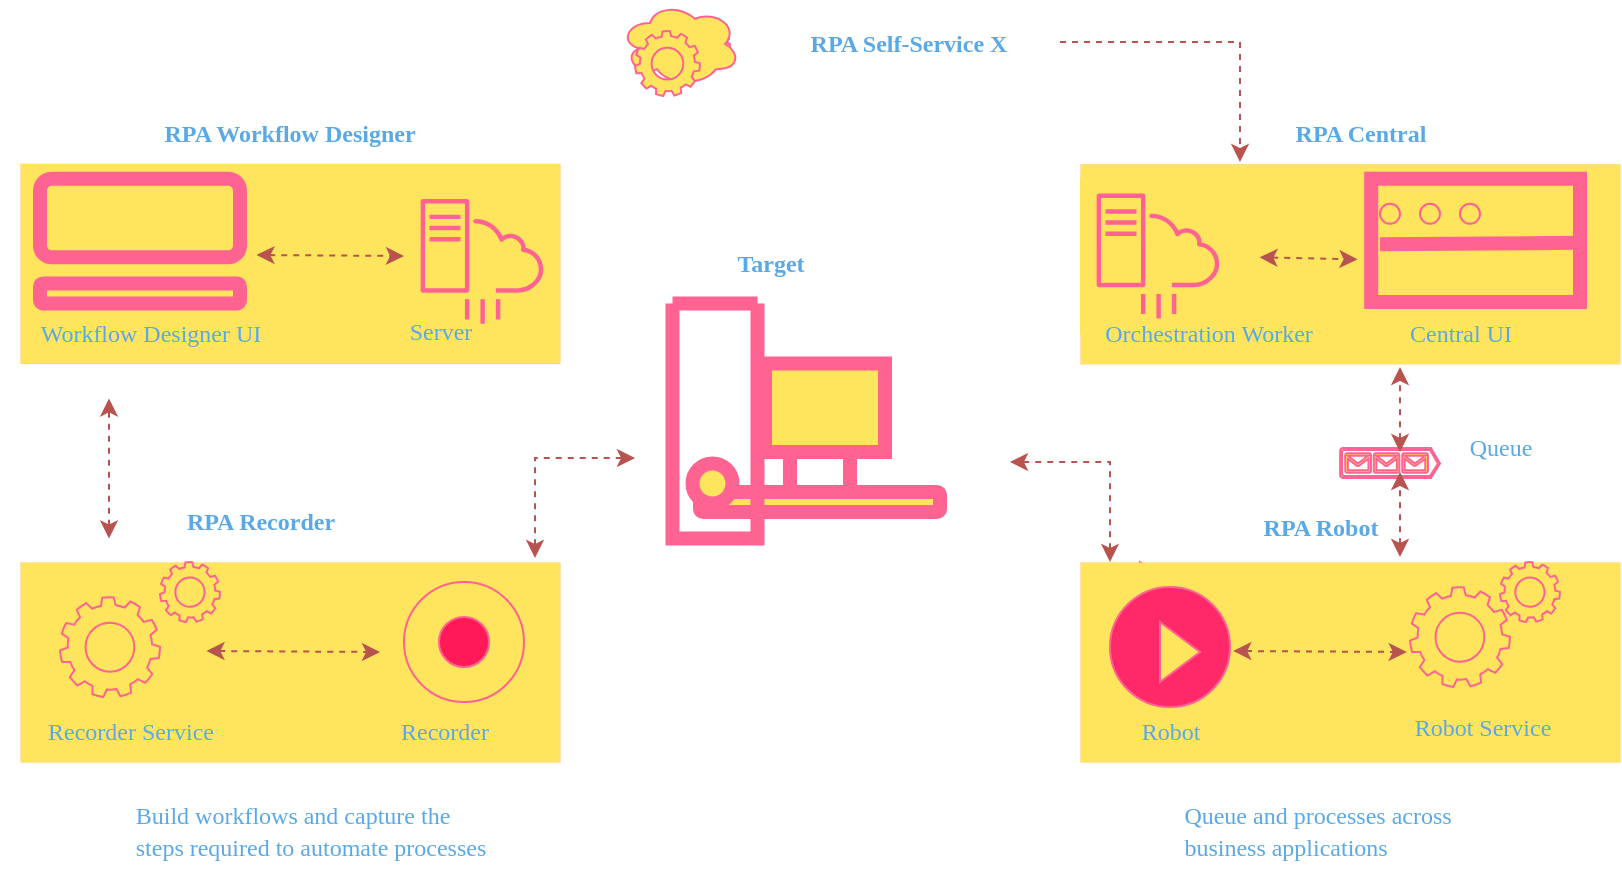 <mxfile version="24.8.6">
  <diagram name="Page-1" id="x70oUKCBCOuj8hOK19Mj">
    <mxGraphModel dx="1050" dy="1622" grid="1" gridSize="10" guides="1" tooltips="1" connect="1" arrows="1" fold="1" page="1" pageScale="1" pageWidth="850" pageHeight="1100" math="0" shadow="0">
      <root>
        <mxCell id="0" />
        <mxCell id="1" parent="0" />
        <mxCell id="UmcPPP0V5TBomBnwgstA-37" value="" style="verticalLabelPosition=bottom;verticalAlign=top;html=1;shape=mxgraph.basic.rect;fillColor2=none;strokeWidth=7;size=20;indent=5;strokeColor=#FF6392;labelBackgroundColor=none;fillColor=#FFE45E;fontColor=#5AA9E6;" vertex="1" parent="1">
          <mxGeometry x="382.5" y="140.72" width="60" height="44.28" as="geometry" />
        </mxCell>
        <mxCell id="UmcPPP0V5TBomBnwgstA-40" value="" style="shape=partialRectangle;whiteSpace=wrap;html=1;top=0;bottom=0;fillColor=none;strokeColor=#FF6392;strokeWidth=7;labelBackgroundColor=none;fontColor=#5AA9E6;" vertex="1" parent="1">
          <mxGeometry x="395" y="185" width="30" height="20" as="geometry" />
        </mxCell>
        <mxCell id="UmcPPP0V5TBomBnwgstA-42" value="" style="rounded=1;whiteSpace=wrap;html=1;strokeColor=#FF6392;strokeWidth=7;labelBackgroundColor=none;fillColor=#FFE45E;fontColor=#5AA9E6;" vertex="1" parent="1">
          <mxGeometry x="350" y="205" width="120" height="10" as="geometry" />
        </mxCell>
        <mxCell id="UmcPPP0V5TBomBnwgstA-43" value="" style="swimlane;startSize=0;strokeColor=#FF6392;strokeWidth=7;labelBackgroundColor=none;fillColor=#FFE45E;fontColor=#5AA9E6;" vertex="1" parent="1">
          <mxGeometry x="336.25" y="110.72" width="42.5" height="117.5" as="geometry" />
        </mxCell>
        <mxCell id="UmcPPP0V5TBomBnwgstA-44" value="" style="verticalLabelPosition=bottom;verticalAlign=top;html=1;shape=mxgraph.basic.donut;dx=25;strokeColor=#FF6392;strokeWidth=7;labelBackgroundColor=none;fillColor=#FFE45E;fontColor=#5AA9E6;" vertex="1" parent="UmcPPP0V5TBomBnwgstA-43">
          <mxGeometry x="10" y="80" width="20" height="20" as="geometry" />
        </mxCell>
        <mxCell id="UmcPPP0V5TBomBnwgstA-65" value="" style="triangle;whiteSpace=wrap;html=1;strokeColor=#FF6392;labelBackgroundColor=none;fillColor=#FFE45E;fontColor=#5AA9E6;" vertex="1" parent="1">
          <mxGeometry x="570" y="240" width="30" height="40" as="geometry" />
        </mxCell>
        <mxCell id="UmcPPP0V5TBomBnwgstA-93" value="" style="rounded=0;whiteSpace=wrap;html=1;fillColor=#FFE45E;strokeWidth=0;labelBackgroundColor=none;strokeColor=#FF6392;fontColor=#5AA9E6;" vertex="1" parent="1">
          <mxGeometry x="10" y="240" width="270" height="100" as="geometry" />
        </mxCell>
        <mxCell id="UmcPPP0V5TBomBnwgstA-95" value="" style="ellipse;whiteSpace=wrap;html=1;aspect=fixed;strokeWidth=1;strokeColor=#FF6392;labelBackgroundColor=none;fillColor=#FFE45E;fontColor=#5AA9E6;" vertex="1" parent="1">
          <mxGeometry x="202" y="250" width="60" height="60" as="geometry" />
        </mxCell>
        <mxCell id="UmcPPP0V5TBomBnwgstA-96" value="" style="ellipse;whiteSpace=wrap;html=1;aspect=fixed;strokeColor=#FF6392;fillColor=#FF1957;labelBackgroundColor=none;fontColor=#5AA9E6;" vertex="1" parent="1">
          <mxGeometry x="219.5" y="267.5" width="25" height="25" as="geometry" />
        </mxCell>
        <mxCell id="UmcPPP0V5TBomBnwgstA-97" value="" style="html=1;aspect=fixed;strokeColor=#FF6392;shadow=0;fillColor=#FFE45E;verticalAlign=top;labelPosition=center;verticalLabelPosition=bottom;shape=mxgraph.gcp2.gear;labelBackgroundColor=none;fontColor=#5AA9E6;" vertex="1" parent="1">
          <mxGeometry x="30" y="257.5" width="50" height="50" as="geometry" />
        </mxCell>
        <mxCell id="UmcPPP0V5TBomBnwgstA-99" value="" style="rounded=0;whiteSpace=wrap;html=1;fillColor=#FFE45E;strokeWidth=0;labelBackgroundColor=none;strokeColor=#FF6392;fontColor=#5AA9E6;" vertex="1" parent="1">
          <mxGeometry x="540" y="240" width="270" height="100" as="geometry" />
        </mxCell>
        <mxCell id="UmcPPP0V5TBomBnwgstA-100" value="" style="html=1;aspect=fixed;strokeColor=#FF6392;shadow=0;fillColor=#FFE45E;verticalAlign=top;labelPosition=center;verticalLabelPosition=bottom;shape=mxgraph.gcp2.gear;labelBackgroundColor=none;fontColor=#5AA9E6;" vertex="1" parent="1">
          <mxGeometry x="705" y="252.5" width="50" height="50" as="geometry" />
        </mxCell>
        <mxCell id="UmcPPP0V5TBomBnwgstA-103" value="" style="html=1;aspect=fixed;strokeColor=#FF6392;shadow=0;fillColor=#FFE45E;verticalAlign=top;labelPosition=center;verticalLabelPosition=bottom;shape=mxgraph.gcp2.gear;labelBackgroundColor=none;fontColor=#5AA9E6;" vertex="1" parent="1">
          <mxGeometry x="750" y="240" width="30" height="30" as="geometry" />
        </mxCell>
        <mxCell id="UmcPPP0V5TBomBnwgstA-104" value="" style="ellipse;whiteSpace=wrap;html=1;aspect=fixed;strokeColor=#FF6392;fillColor=#FF2969;labelBackgroundColor=none;fontColor=#5AA9E6;" vertex="1" parent="1">
          <mxGeometry x="555" y="252.5" width="60" height="60" as="geometry" />
        </mxCell>
        <mxCell id="UmcPPP0V5TBomBnwgstA-105" value="" style="triangle;whiteSpace=wrap;html=1;strokeColor=#FF6392;labelBackgroundColor=none;fillColor=#FFE45E;fontColor=#5AA9E6;" vertex="1" parent="1">
          <mxGeometry x="580" y="270" width="20" height="30" as="geometry" />
        </mxCell>
        <mxCell id="UmcPPP0V5TBomBnwgstA-106" value="" style="rounded=0;whiteSpace=wrap;html=1;fillColor=#FFE45E;strokeWidth=0;labelBackgroundColor=none;strokeColor=#FF6392;fontColor=#5AA9E6;" vertex="1" parent="1">
          <mxGeometry x="10" y="40.72" width="270" height="100" as="geometry" />
        </mxCell>
        <mxCell id="UmcPPP0V5TBomBnwgstA-108" value="" style="rounded=1;whiteSpace=wrap;html=1;strokeWidth=7;strokeColor=#FF6392;labelBackgroundColor=none;fillColor=#FFE45E;fontColor=#d61f1f;" vertex="1" parent="1">
          <mxGeometry x="20" y="48.4" width="100" height="39.28" as="geometry" />
        </mxCell>
        <mxCell id="UmcPPP0V5TBomBnwgstA-109" value="" style="rounded=1;whiteSpace=wrap;html=1;strokeWidth=7;strokeColor=#FF6392;labelBackgroundColor=none;fillColor=#FFE45E;fontColor=#5AA9E6;" vertex="1" parent="1">
          <mxGeometry x="20" y="100.72" width="100" height="10" as="geometry" />
        </mxCell>
        <mxCell id="UmcPPP0V5TBomBnwgstA-110" value="" style="rounded=0;whiteSpace=wrap;html=1;fillColor=#FFE45E;strokeWidth=0;labelBackgroundColor=none;strokeColor=#FF6392;fontColor=#5AA9E6;" vertex="1" parent="1">
          <mxGeometry x="540" y="40.9" width="270" height="100" as="geometry" />
        </mxCell>
        <mxCell id="UmcPPP0V5TBomBnwgstA-111" value="" style="verticalLabelPosition=bottom;verticalAlign=top;html=1;shape=mxgraph.basic.rect;fillColor2=none;strokeWidth=7;size=20;indent=5;strokeColor=#FF6392;labelBackgroundColor=none;fillColor=#FFE45E;fontColor=#5AA9E6;" vertex="1" parent="1">
          <mxGeometry x="685.6" y="48.4" width="104.4" height="61.6" as="geometry" />
        </mxCell>
        <mxCell id="UmcPPP0V5TBomBnwgstA-112" value="" style="endArrow=none;html=1;rounded=0;strokeWidth=7;strokeColor=#FF6392;exitX=0.027;exitY=0.403;exitDx=0;exitDy=0;exitPerimeter=0;labelBackgroundColor=none;fontColor=default;entryX=1;entryY=0.519;entryDx=0;entryDy=0;entryPerimeter=0;" edge="1" parent="1" target="UmcPPP0V5TBomBnwgstA-111">
          <mxGeometry width="50" height="50" relative="1" as="geometry">
            <mxPoint x="690" y="81.15" as="sourcePoint" />
            <mxPoint x="793.4" y="77.25" as="targetPoint" />
          </mxGeometry>
        </mxCell>
        <mxCell id="UmcPPP0V5TBomBnwgstA-114" value="" style="ellipse;whiteSpace=wrap;html=1;aspect=fixed;fillColor=#FFE45E;strokeColor=#FF6392;labelBackgroundColor=none;fontColor=#5AA9E6;" vertex="1" parent="1">
          <mxGeometry x="690" y="60.9" width="10" height="10" as="geometry" />
        </mxCell>
        <mxCell id="UmcPPP0V5TBomBnwgstA-116" value="" style="ellipse;whiteSpace=wrap;html=1;aspect=fixed;fillColor=#FFE45E;strokeColor=#FF6392;labelBackgroundColor=none;fontColor=#5AA9E6;" vertex="1" parent="1">
          <mxGeometry x="710" y="60.9" width="10" height="10" as="geometry" />
        </mxCell>
        <mxCell id="UmcPPP0V5TBomBnwgstA-117" value="" style="ellipse;whiteSpace=wrap;html=1;aspect=fixed;fillColor=#FFE45E;strokeColor=#FF6392;labelBackgroundColor=none;fontColor=#5AA9E6;" vertex="1" parent="1">
          <mxGeometry x="730" y="60.9" width="10" height="10" as="geometry" />
        </mxCell>
        <mxCell id="UmcPPP0V5TBomBnwgstA-120" value="" style="verticalLabelPosition=bottom;html=1;verticalAlign=top;align=center;strokeColor=#FF6392;fillColor=#FFE45E;shape=mxgraph.azure.queue_generic;pointerEvents=1;labelBackgroundColor=none;fontColor=#5AA9E6;" vertex="1" parent="1">
          <mxGeometry x="670" y="183" width="50" height="15" as="geometry" />
        </mxCell>
        <mxCell id="UmcPPP0V5TBomBnwgstA-127" value="" style="points=[[0,0,0],[0.25,0,0],[0.5,0,0],[0.75,0,0],[1,0,0],[0,1,0],[0.25,1,0],[0.5,1,0],[0.75,1,0],[1,1,0],[0,0.25,0],[0,0.5,0],[0,0.75,0],[1,0.25,0],[1,0.5,0],[1,0.75,0]];outlineConnect=0;fontColor=#5AA9E6;fillColor=#FFE45E;strokeColor=#FF6392;dashed=0;verticalLabelPosition=bottom;verticalAlign=top;align=center;html=1;fontSize=12;fontStyle=0;aspect=fixed;shape=mxgraph.aws4.resourceIcon;resIcon=mxgraph.aws4.server_migration_service;hachureGap=4;fontFamily=Architects Daughter;fontSource=https%3A%2F%2Ffonts.googleapis.com%2Fcss%3Ffamily%3DArchitects%2BDaughter;labelBackgroundColor=none;" vertex="1" parent="1">
          <mxGeometry x="202" y="50.72" width="78" height="78" as="geometry" />
        </mxCell>
        <mxCell id="UmcPPP0V5TBomBnwgstA-128" value="" style="points=[[0,0,0],[0.25,0,0],[0.5,0,0],[0.75,0,0],[1,0,0],[0,1,0],[0.25,1,0],[0.5,1,0],[0.75,1,0],[1,1,0],[0,0.25,0],[0,0.5,0],[0,0.75,0],[1,0.25,0],[1,0.5,0],[1,0.75,0]];outlineConnect=0;fontColor=#5AA9E6;fillColor=#FFE45E;strokeColor=#FF6392;dashed=0;verticalLabelPosition=bottom;verticalAlign=top;align=center;html=1;fontSize=12;fontStyle=0;aspect=fixed;shape=mxgraph.aws4.resourceIcon;resIcon=mxgraph.aws4.server_migration_service;hachureGap=4;fontFamily=Architects Daughter;fontSource=https%3A%2F%2Ffonts.googleapis.com%2Fcss%3Ffamily%3DArchitects%2BDaughter;labelBackgroundColor=none;" vertex="1" parent="1">
          <mxGeometry x="540" y="48" width="78" height="78" as="geometry" />
        </mxCell>
        <mxCell id="UmcPPP0V5TBomBnwgstA-131" value="" style="html=1;aspect=fixed;strokeColor=#FF6392;shadow=0;fillColor=#FFE45E;verticalAlign=top;labelPosition=center;verticalLabelPosition=bottom;shape=mxgraph.gcp2.gear;labelBackgroundColor=none;fontColor=#5AA9E6;" vertex="1" parent="1">
          <mxGeometry x="350" y="-26.5" width="15" height="15" as="geometry" />
        </mxCell>
        <mxCell id="UmcPPP0V5TBomBnwgstA-133" value="" style="ellipse;shape=cloud;whiteSpace=wrap;html=1;hachureGap=4;strokeColor=#FF6392;fontFamily=Architects Daughter;fontSource=https%3A%2F%2Ffonts.googleapis.com%2Fcss%3Ffamily%3DArchitects%2BDaughter;fontColor=#5AA9E6;fillColor=#FFE45E;" vertex="1" parent="1">
          <mxGeometry x="310" y="-40" width="60" height="42" as="geometry" />
        </mxCell>
        <mxCell id="UmcPPP0V5TBomBnwgstA-135" value="&lt;font face=&quot;Verdana&quot;&gt;RPA Workflow Designer&lt;/font&gt;" style="text;strokeColor=none;align=center;fillColor=none;html=1;verticalAlign=middle;whiteSpace=wrap;rounded=0;fontFamily=Architects Daughter;fontSource=https%3A%2F%2Ffonts.googleapis.com%2Fcss%3Ffamily%3DArchitects%2BDaughter;fontColor=#5AA9E6;fontStyle=1;" vertex="1" parent="1">
          <mxGeometry x="60" y="10.9" width="170" height="30" as="geometry" />
        </mxCell>
        <mxCell id="UmcPPP0V5TBomBnwgstA-136" value="&lt;font face=&quot;Verdana&quot;&gt;&lt;b&gt;RPA Central&lt;/b&gt;&lt;/font&gt;" style="text;html=1;align=center;verticalAlign=middle;resizable=0;points=[];autosize=1;strokeColor=none;fillColor=none;fontFamily=Architects Daughter;fontSource=https%3A%2F%2Ffonts.googleapis.com%2Fcss%3Ffamily%3DArchitects%2BDaughter;fontColor=#5AA9E6;" vertex="1" parent="1">
          <mxGeometry x="630" y="10.9" width="100" height="30" as="geometry" />
        </mxCell>
        <mxCell id="UmcPPP0V5TBomBnwgstA-137" value="&lt;font face=&quot;Verdana&quot;&gt;&lt;b&gt;RPA Recorder&lt;/b&gt;&lt;/font&gt;" style="text;html=1;align=center;verticalAlign=middle;resizable=0;points=[];autosize=1;strokeColor=none;fillColor=none;fontFamily=Architects Daughter;fontSource=https%3A%2F%2Ffonts.googleapis.com%2Fcss%3Ffamily%3DArchitects%2BDaughter;fontColor=#5AA9E6;" vertex="1" parent="1">
          <mxGeometry x="70" y="205" width="120" height="30" as="geometry" />
        </mxCell>
        <mxCell id="UmcPPP0V5TBomBnwgstA-138" value="&lt;font face=&quot;Verdana&quot;&gt;&lt;b&gt;RPA Robot&lt;/b&gt;&lt;/font&gt;" style="text;html=1;align=center;verticalAlign=middle;resizable=0;points=[];autosize=1;strokeColor=none;fillColor=none;fontFamily=Architects Daughter;fontSource=https%3A%2F%2Ffonts.googleapis.com%2Fcss%3Ffamily%3DArchitects%2BDaughter;fontColor=#5AA9E6;" vertex="1" parent="1">
          <mxGeometry x="615" y="208" width="90" height="30" as="geometry" />
        </mxCell>
        <mxCell id="UmcPPP0V5TBomBnwgstA-139" value="&lt;font face=&quot;Verdana&quot;&gt;&lt;b&gt;RPA Self-Service X&lt;/b&gt;&lt;/font&gt;" style="text;html=1;align=center;verticalAlign=middle;resizable=0;points=[];autosize=1;strokeColor=none;fillColor=none;fontFamily=Architects Daughter;fontSource=https%3A%2F%2Ffonts.googleapis.com%2Fcss%3Ffamily%3DArchitects%2BDaughter;fontColor=#5AA9E6;" vertex="1" parent="1">
          <mxGeometry x="378.75" y="-34" width="150" height="30" as="geometry" />
        </mxCell>
        <mxCell id="UmcPPP0V5TBomBnwgstA-140" value="&lt;b&gt;&lt;font face=&quot;Verdana&quot;&gt;Target&lt;/font&gt;&lt;/b&gt;" style="text;html=1;align=center;verticalAlign=middle;resizable=0;points=[];autosize=1;strokeColor=none;fillColor=none;fontFamily=Architects Daughter;fontSource=https%3A%2F%2Ffonts.googleapis.com%2Fcss%3Ffamily%3DArchitects%2BDaughter;fontColor=#5AA9E6;" vertex="1" parent="1">
          <mxGeometry x="350" y="75.9" width="70" height="30" as="geometry" />
        </mxCell>
        <mxCell id="UmcPPP0V5TBomBnwgstA-141" value="&lt;font face=&quot;Verdana&quot;&gt;Queue&lt;/font&gt;" style="text;html=1;align=center;verticalAlign=middle;resizable=0;points=[];autosize=1;strokeColor=none;fillColor=none;fontFamily=Architects Daughter;fontSource=https%3A%2F%2Ffonts.googleapis.com%2Fcss%3Ffamily%3DArchitects%2BDaughter;fontColor=#5AA9E6;" vertex="1" parent="1">
          <mxGeometry x="720" y="168" width="60" height="30" as="geometry" />
        </mxCell>
        <mxCell id="UmcPPP0V5TBomBnwgstA-143" value="" style="html=1;aspect=fixed;strokeColor=#FF6392;shadow=0;fillColor=#FFE45E;verticalAlign=top;labelPosition=center;verticalLabelPosition=bottom;shape=mxgraph.gcp2.gear;labelBackgroundColor=none;fontColor=#5AA9E6;" vertex="1" parent="1">
          <mxGeometry x="80" y="240" width="30" height="30" as="geometry" />
        </mxCell>
        <mxCell id="UmcPPP0V5TBomBnwgstA-144" value="Workflow Designer UI" style="text;html=1;align=center;verticalAlign=middle;resizable=0;points=[];autosize=1;strokeColor=none;fillColor=none;fontFamily=Verdana;fontColor=#5AA9E6;" vertex="1" parent="1">
          <mxGeometry y="110.9" width="150" height="30" as="geometry" />
        </mxCell>
        <mxCell id="UmcPPP0V5TBomBnwgstA-145" value="&lt;font face=&quot;Verdana&quot;&gt;Server&lt;/font&gt;" style="text;html=1;align=center;verticalAlign=middle;resizable=0;points=[];autosize=1;strokeColor=none;fillColor=none;fontFamily=Architects Daughter;fontSource=https%3A%2F%2Ffonts.googleapis.com%2Fcss%3Ffamily%3DArchitects%2BDaughter;fontColor=#5AA9E6;" vertex="1" parent="1">
          <mxGeometry x="190" y="110" width="60" height="30" as="geometry" />
        </mxCell>
        <mxCell id="UmcPPP0V5TBomBnwgstA-146" value="&lt;font face=&quot;Verdana&quot;&gt;Recorder Service&lt;/font&gt;" style="text;html=1;align=center;verticalAlign=middle;resizable=0;points=[];autosize=1;strokeColor=none;fillColor=none;fontFamily=Architects Daughter;fontSource=https%3A%2F%2Ffonts.googleapis.com%2Fcss%3Ffamily%3DArchitects%2BDaughter;fontColor=#5AA9E6;" vertex="1" parent="1">
          <mxGeometry y="310" width="130" height="30" as="geometry" />
        </mxCell>
        <mxCell id="UmcPPP0V5TBomBnwgstA-147" value="&lt;font face=&quot;Verdana&quot;&gt;Recorder&lt;/font&gt;" style="text;html=1;align=center;verticalAlign=middle;resizable=0;points=[];autosize=1;strokeColor=none;fillColor=none;fontFamily=Architects Daughter;fontSource=https%3A%2F%2Ffonts.googleapis.com%2Fcss%3Ffamily%3DArchitects%2BDaughter;fontColor=#5AA9E6;" vertex="1" parent="1">
          <mxGeometry x="182" y="310" width="80" height="30" as="geometry" />
        </mxCell>
        <mxCell id="UmcPPP0V5TBomBnwgstA-148" value="&lt;font face=&quot;Verdana&quot;&gt;Robot&lt;/font&gt;" style="text;html=1;align=center;verticalAlign=middle;resizable=0;points=[];autosize=1;strokeColor=none;fillColor=none;fontFamily=Architects Daughter;fontSource=https%3A%2F%2Ffonts.googleapis.com%2Fcss%3Ffamily%3DArchitects%2BDaughter;fontColor=#5AA9E6;" vertex="1" parent="1">
          <mxGeometry x="555" y="310" width="60" height="30" as="geometry" />
        </mxCell>
        <mxCell id="UmcPPP0V5TBomBnwgstA-149" value="&lt;font face=&quot;Verdana&quot;&gt;Robot Service&lt;/font&gt;" style="text;html=1;align=center;verticalAlign=middle;resizable=0;points=[];autosize=1;strokeColor=none;fillColor=none;fontFamily=Architects Daughter;fontSource=https%3A%2F%2Ffonts.googleapis.com%2Fcss%3Ffamily%3DArchitects%2BDaughter;fontColor=#5AA9E6;" vertex="1" parent="1">
          <mxGeometry x="685.6" y="307.5" width="110" height="30" as="geometry" />
        </mxCell>
        <mxCell id="UmcPPP0V5TBomBnwgstA-150" value="&lt;font face=&quot;Verdana&quot;&gt;Orchestration Worker&lt;/font&gt;" style="text;html=1;align=center;verticalAlign=middle;resizable=0;points=[];autosize=1;strokeColor=none;fillColor=none;fontFamily=Architects Daughter;fontSource=https%3A%2F%2Ffonts.googleapis.com%2Fcss%3Ffamily%3DArchitects%2BDaughter;fontColor=#5AA9E6;" vertex="1" parent="1">
          <mxGeometry x="528.75" y="110.72" width="150" height="30" as="geometry" />
        </mxCell>
        <mxCell id="UmcPPP0V5TBomBnwgstA-151" value="&lt;font face=&quot;Verdana&quot;&gt;Central UI&lt;/font&gt;" style="text;html=1;align=center;verticalAlign=middle;resizable=0;points=[];autosize=1;strokeColor=none;fillColor=none;fontFamily=Architects Daughter;fontSource=https%3A%2F%2Ffonts.googleapis.com%2Fcss%3Ffamily%3DArchitects%2BDaughter;fontColor=#5AA9E6;" vertex="1" parent="1">
          <mxGeometry x="690" y="110.9" width="80" height="30" as="geometry" />
        </mxCell>
        <mxCell id="UmcPPP0V5TBomBnwgstA-152" value="&lt;font face=&quot;Verdana&quot;&gt;Queue and processes across&amp;nbsp;&lt;/font&gt;&lt;div style=&quot;text-align: justify;&quot;&gt;&lt;font face=&quot;Verdana&quot;&gt;business applications&lt;/font&gt;&lt;/div&gt;" style="text;html=1;align=center;verticalAlign=middle;resizable=0;points=[];autosize=1;strokeColor=none;fillColor=none;fontFamily=Architects Daughter;fontSource=https%3A%2F%2Ffonts.googleapis.com%2Fcss%3Ffamily%3DArchitects%2BDaughter;fontColor=#5AA9E6;" vertex="1" parent="1">
          <mxGeometry x="560" y="350" width="200" height="50" as="geometry" />
        </mxCell>
        <mxCell id="UmcPPP0V5TBomBnwgstA-153" value="&lt;div style=&quot;text-align: justify;&quot;&gt;&lt;span style=&quot;font-family: Verdana; background-color: initial;&quot;&gt;Build workflows and capture the&lt;/span&gt;&lt;/div&gt;&lt;div style=&quot;text-align: justify;&quot;&gt;&lt;font face=&quot;Verdana&quot;&gt;steps required to automate processes&lt;/font&gt;&lt;/div&gt;" style="text;html=1;align=center;verticalAlign=middle;resizable=0;points=[];autosize=1;strokeColor=none;fillColor=none;fontFamily=Architects Daughter;fontSource=https%3A%2F%2Ffonts.googleapis.com%2Fcss%3Ffamily%3DArchitects%2BDaughter;fontColor=#5AA9E6;" vertex="1" parent="1">
          <mxGeometry x="30" y="350" width="250" height="50" as="geometry" />
        </mxCell>
        <mxCell id="UmcPPP0V5TBomBnwgstA-132" value="" style="html=1;aspect=fixed;strokeColor=#FF6392;shadow=0;fillColor=#FFE45E;verticalAlign=top;labelPosition=center;verticalLabelPosition=bottom;shape=mxgraph.gcp2.gear;labelBackgroundColor=none;fontColor=#5AA9E6;" vertex="1" parent="1">
          <mxGeometry x="317.5" y="-25.5" width="32.5" height="32.5" as="geometry" />
        </mxCell>
        <mxCell id="UmcPPP0V5TBomBnwgstA-159" value="" style="endArrow=classic;startArrow=classic;html=1;rounded=0;dashed=1;fillColor=#f8cecc;strokeColor=#b85450;" edge="1" parent="1">
          <mxGeometry width="50" height="50" relative="1" as="geometry">
            <mxPoint x="54.5" y="228.22" as="sourcePoint" />
            <mxPoint x="54.5" y="158.22" as="targetPoint" />
          </mxGeometry>
        </mxCell>
        <mxCell id="UmcPPP0V5TBomBnwgstA-161" value="" style="endArrow=classic;startArrow=classic;html=1;rounded=0;dashed=1;fillColor=#f8cecc;strokeColor=#b85450;" edge="1" parent="1">
          <mxGeometry width="50" height="50" relative="1" as="geometry">
            <mxPoint x="700" y="237.5" as="sourcePoint" />
            <mxPoint x="700" y="195" as="targetPoint" />
          </mxGeometry>
        </mxCell>
        <mxCell id="UmcPPP0V5TBomBnwgstA-164" value="" style="endArrow=classic;startArrow=classic;html=1;rounded=0;dashed=1;fillColor=#f8cecc;strokeColor=#b85450;" edge="1" parent="1">
          <mxGeometry width="50" height="50" relative="1" as="geometry">
            <mxPoint x="700" y="185" as="sourcePoint" />
            <mxPoint x="700" y="142.5" as="targetPoint" />
          </mxGeometry>
        </mxCell>
        <mxCell id="UmcPPP0V5TBomBnwgstA-165" value="" style="endArrow=classic;startArrow=classic;html=1;rounded=0;dashed=1;fillColor=#f8cecc;strokeColor=#b85450;" edge="1" parent="1">
          <mxGeometry width="50" height="50" relative="1" as="geometry">
            <mxPoint x="103.25" y="284.5" as="sourcePoint" />
            <mxPoint x="190" y="285" as="targetPoint" />
          </mxGeometry>
        </mxCell>
        <mxCell id="UmcPPP0V5TBomBnwgstA-166" value="" style="endArrow=classic;startArrow=classic;html=1;rounded=0;dashed=1;fillColor=#f8cecc;strokeColor=#b85450;" edge="1" parent="1">
          <mxGeometry width="50" height="50" relative="1" as="geometry">
            <mxPoint x="616.63" y="284.5" as="sourcePoint" />
            <mxPoint x="703.38" y="285" as="targetPoint" />
          </mxGeometry>
        </mxCell>
        <mxCell id="UmcPPP0V5TBomBnwgstA-167" value="" style="endArrow=classic;startArrow=classic;html=1;rounded=0;dashed=1;fillColor=#f8cecc;strokeColor=#b85450;" edge="1" parent="1">
          <mxGeometry width="50" height="50" relative="1" as="geometry">
            <mxPoint x="128.25" y="86.5" as="sourcePoint" />
            <mxPoint x="202" y="87" as="targetPoint" />
          </mxGeometry>
        </mxCell>
        <mxCell id="UmcPPP0V5TBomBnwgstA-168" value="" style="endArrow=classic;startArrow=classic;html=1;rounded=0;dashed=1;fillColor=#f8cecc;strokeColor=#b85450;" edge="1" parent="1">
          <mxGeometry width="50" height="50" relative="1" as="geometry">
            <mxPoint x="629.75" y="87.68" as="sourcePoint" />
            <mxPoint x="678.75" y="88.68" as="targetPoint" />
          </mxGeometry>
        </mxCell>
        <mxCell id="UmcPPP0V5TBomBnwgstA-170" value="" style="endArrow=classic;startArrow=classic;html=1;rounded=0;dashed=1;fillColor=#f8cecc;strokeColor=#b85450;" edge="1" parent="1">
          <mxGeometry width="50" height="50" relative="1" as="geometry">
            <mxPoint x="267.5" y="238" as="sourcePoint" />
            <mxPoint x="317.5" y="188" as="targetPoint" />
            <Array as="points">
              <mxPoint x="267.5" y="188" />
            </Array>
          </mxGeometry>
        </mxCell>
        <mxCell id="UmcPPP0V5TBomBnwgstA-172" value="" style="endArrow=classic;startArrow=classic;html=1;rounded=0;dashed=1;fillColor=#f8cecc;strokeColor=#b85450;" edge="1" parent="1">
          <mxGeometry width="50" height="50" relative="1" as="geometry">
            <mxPoint x="555" y="240" as="sourcePoint" />
            <mxPoint x="505" y="190" as="targetPoint" />
            <Array as="points">
              <mxPoint x="555" y="190" />
            </Array>
          </mxGeometry>
        </mxCell>
        <mxCell id="UmcPPP0V5TBomBnwgstA-173" value="" style="endArrow=classic;html=1;rounded=0;dashed=1;fillColor=#f8cecc;strokeColor=#b85450;" edge="1" parent="1">
          <mxGeometry width="50" height="50" relative="1" as="geometry">
            <mxPoint x="530" y="-20" as="sourcePoint" />
            <mxPoint x="620" y="40" as="targetPoint" />
            <Array as="points">
              <mxPoint x="620" y="-20" />
            </Array>
          </mxGeometry>
        </mxCell>
      </root>
    </mxGraphModel>
  </diagram>
</mxfile>
